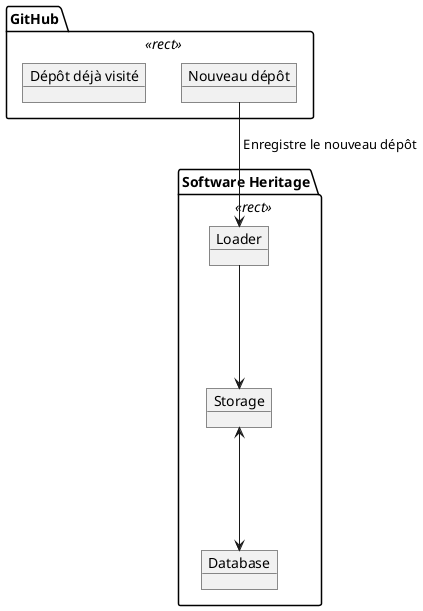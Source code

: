 @startuml
skinparam shadowing false

package "Software Heritage" <<rect>> {
	object Database
	object Storage
	object Loader

	Loader ---> Storage
	Storage <---> Database
}

package "GitHub" <<rect>> {
	object "Nouveau dépôt" as nRep
	object "Dépôt déjà visité" as oRep
}



nRep --> Loader: " Enregistre le nouveau dépôt"




@enduml